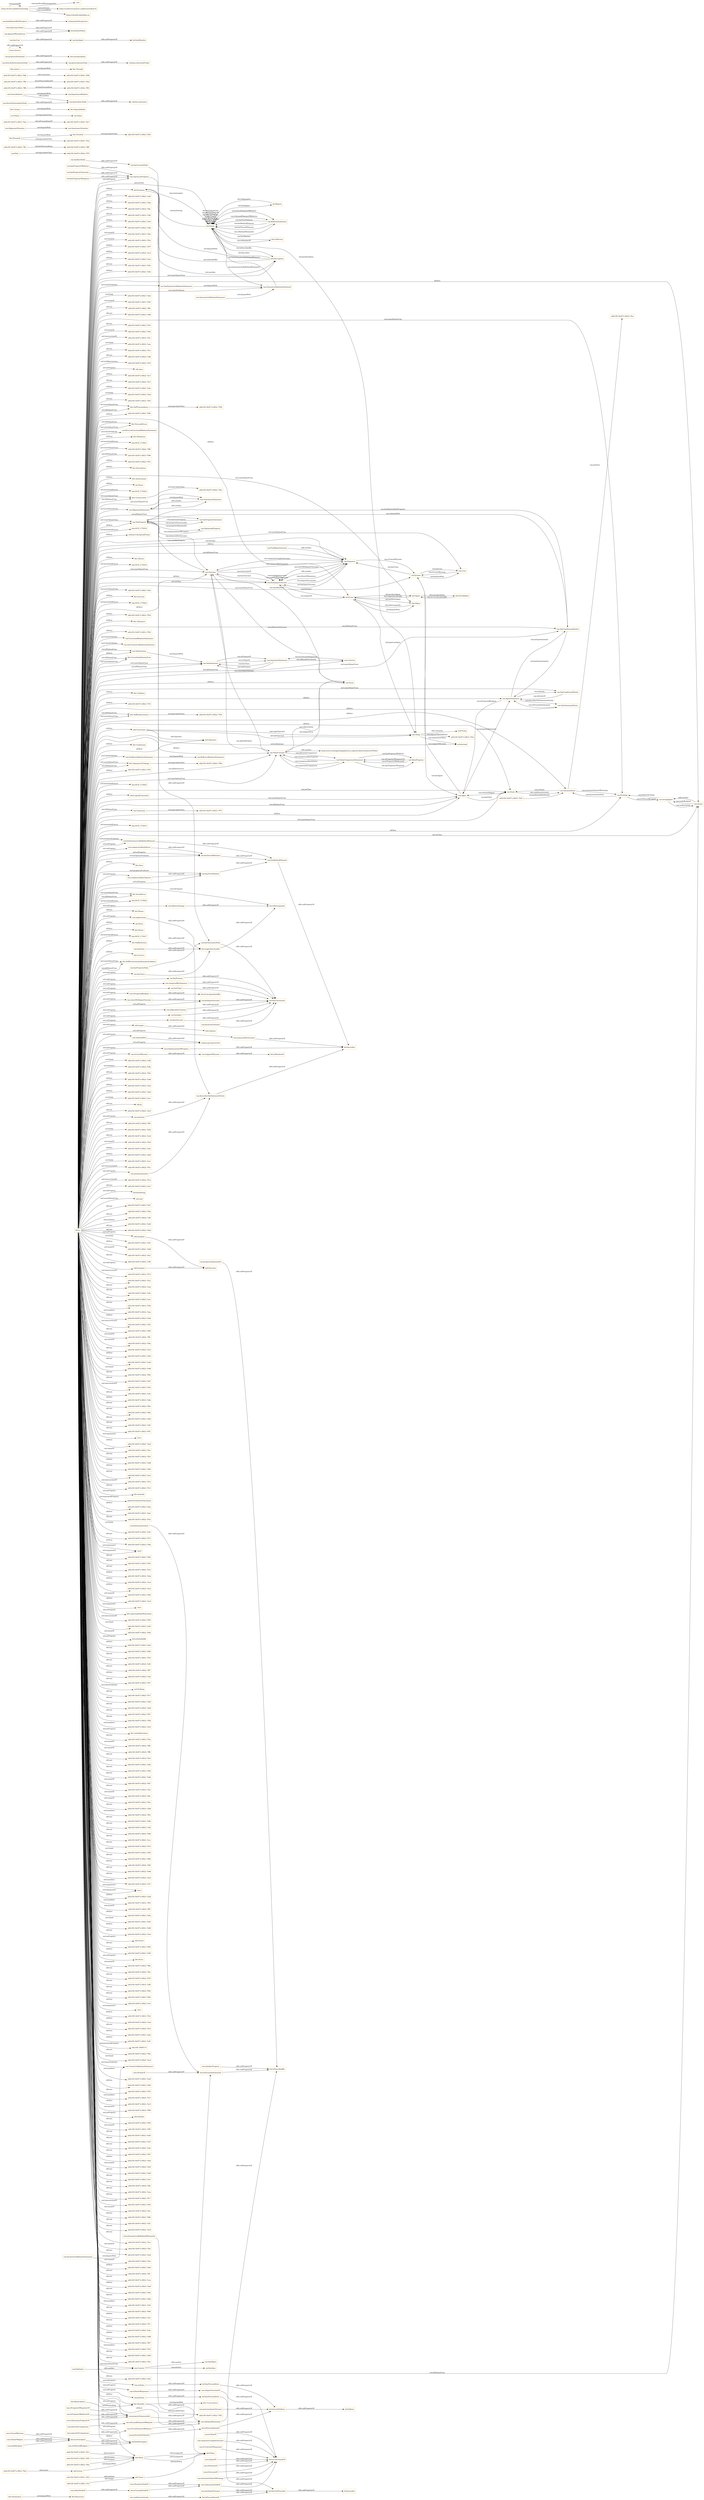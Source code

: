 digraph ar2dtool_diagram { 
rankdir=LR;
size="1501"
node [shape = rectangle, color="orange"]; "bhv:Dominance" "dul:Situation" "-a62c59:18c871c3822:-7fde" "-a62c59:18c871c3822:-7f4b" "odrl:Action" "vae:Path" "-a62c59:18c871c3822:-7fd2" "vae:AntiSymmetricRelationStatement" "bhv:PersonalFocus" "vae:ReverseFunctionalRelationStatement" "-a62c59:18c871c3822:-7ff9" "bhv:Hedonism" "obo:NCIT_C75921" "-a62c59:18c871c3822:-7f8f" "bhv:Societal" "-a62c59:18c871c3822:-7f46" "bhv:Universalism" "-a62c59:18c871c3822:-7f99" "vae:AwarenessSituation" "-a62c59:18c871c3822:-7fe7" "vae:Value" "-a62c59:18c871c3822:-7f51" "bhv:Stimulation" "odrl:Policy" "bhv:Achievement" "dul:Norm" "-a62c59:18c871c3822:-7f75" "obo:NCIT_C75922" "vae:AlignmentSituation" "odrl:Operator" "vae:VaeProperty" "bhv:SelfTrascendence" "vae:Outcome" "vae:AsymmetricRelationStatement" "obo:NCIT_C75918" "schema:ConceptualFrame" "vae:VaeEntity" "vae:MultiInputOutcome" "-a62c59:18c871c3822:-7f28" "bhv:Conservation" "vae:AlignmentStatement" "bhv:Dependability" "dul:SocialObject" "bhv:Caring" "odrl:Asset" "bhv:Nature" "vae:Generalization" "obo:NCIT_C75919" "vae:Context" "vae:SymmetricRelationStatement" "vae:ActionOnState" "vae:VaeStatement" "-a62c59:18c871c3822:-7fa0" "bhv:Security" "obo:NCIT_C75924" "dul:Object" "-a62c59:18c871c3822:-7f3d" "bhv:Tolerance" "-a62c59:18c871c3822:-7fc9" "vae:System" "-a62c59:18c871c3822:-7f5d" "bhv:Humility" "-a62c59:18c871c3822:-7ff6" "vae:FunctionalRelationStatement" "-a62c59:18c871c3822:-7fe4" "odrl:Party" "vae:AntiTransitiveRelationStatement" "-a62c59:18c871c3822:-7fed" "vae:Norm" "-a62c59:18c871c3822:-7fea" "-a62c59:18c871c3822:-7f3e" "bhv:GrowthAndAnxietyFree" "vae:User" "vae:Sequence" "vae:AgentStatement" "vae:VaeConditionedEntity" "bhv:Tradition" "dul:Event" "-a62c59:18c871c3822:-7fdb" "dul:Agent" "-a62c59:18c871c3822:-7f1f" "-a62c59:18c871c3822:-7fd8" "-a62c59:18c871c3822:-7ff0" "bhv:SelfEnhancement" "vae:Strategy" "vae:Agent" "bhv:Benevolence" "vae:FinalInputOutcome" "-a62c59:18c871c3822:-7fcf" "vae:VaeSituation" "bhv:Conformity" "-a62c59:18c871c3822:-7fcc" "vae:Action" "-a62c59:18c871c3822:-7f33" "vae:TransitiveRelationStatement" "bhv:Resources" "dul:Collection" "vae:AwarenessStatement" "vae:IrreflexiveRelationStatement" "obo:NCIT_C75925" "bhv:OpennessToChange" "vae:ActingAgent" "odrl:LogicalConstraint" "-a62c59:18c871c3822:-7ff3" "vae:ValueConcept" "vae:ValueProperty" "vae:ValueComparisonStatement" "-a62c59:18c871c3822:-7f5e" "vae:VaeStatementEntity" "vae:Criterion" "obo:NCIT_C75915" "bhv:Thought" "vae:Transition" "vae:State" "dul:Entity" "-a62c59:18c871c3822:-7fe1" "bhv:Face" "vae:VaeConditioningEntity" "vae:VaePropertyStatement" "-a62c59:18c871c3822:-7f20" "bhv:SocialFocus" "obo:NCIT_C75920" "odrl:Constraint" "vae:IntransitiveRelationStatement" "vae:OptimizedProperty" "dul:Theory" "dul:Region" "dul:Description" "-a62c59:18c871c3822:-7f7f" "-a62c59:18c871c3822:-7ffc" "bhv:Action" "vcvf:Value" "odrl:Rule" "bhv:Power" "vae:ImportanceRelation" "bhv:Personal" "vae:ReflexiveRelationStatement" "-a62c59:18c871c3822:-7f34" "obo:NCIT_C75917" "vae:ArgumentStatement" "-a62c59:18c871c3822:-7fd5" "bhv:SelfDirection" "bhv:Concern" "-a62c59:18c871c3822:-7f52" "vae:RelationStatement" "bhv:SelfProtectionAndAnxietyAvoidance" ; /*classes style*/
	"bhv:Action" -> "bhv:Thought" [ label = "owl:disjointWith" ];
	"vae:particularizesNode" -> "schema:subsumedUnder" [ label = "rdfs:subPropertyOf" ];
	"vae:hasConceptNode" -> "vae:hasTaxonomyNode" [ label = "rdfs:subPropertyOf" ];
	"vae:AsymmetricRelationStatement" -> "vae:SymmetricRelationStatement" [ label = "owl:disjointWith" ];
	"vae:isTaxonomyNodeOf" -> "dul:isConstituentOf" [ label = "rdfs:subPropertyOf" ];
	"vae:proposesStatement" -> "dul:conceptualizes" [ label = "rdfs:subPropertyOf" ];
	"vae:previousInputOutcome" -> "dul:directlyFollows" [ label = "rdfs:subPropertyOf" ];
	"vae:hasTaxonomyNode" -> "dul:hasConstituent" [ label = "rdfs:subPropertyOf" ];
	"vae:nextInputOutcome" -> "dul:directlyPrecedes" [ label = "rdfs:subPropertyOf" ];
	"vae:VaeSituation" -> "vae:VaeStatement" [ label = "owl:disjointWith" ];
	"vae:comparisonHasInferior" -> "vae:hasSecondElement" [ label = "rdfs:subPropertyOf" ];
	"vae:hasTrace" -> "dul:isAgentInvolvedIn" [ label = "rdfs:subPropertyOf" ];
	"vae:Path" -> "-a62c59:18c871c3822:-7f7f" [ label = "owl:equivalentClass" ];
	"vae:isInputOf" -> "dul:isConstituentOf" [ label = "rdfs:subPropertyOf" ];
	"vae:isSymmetricallyRelatedElementIn" -> "vae:isRelatedElementIn" [ label = "rdfs:subPropertyOf" ];
	"dul:involvesAgent" -> "dul:hasParticipant" [ label = "rdfs:subPropertyOf" ];
	"terms:license" -> "terms:license" [ label = "rdfs:subPropertyOf" ];
	"dul:isAgentInvolvedIn" -> "dul:isParticipantIn" [ label = "rdfs:subPropertyOf" ];
	"bhv:SelfTrascendence" -> "-a62c59:18c871c3822:-7f28" [ label = "owl:equivalentClass" ];
	"vae:describesVaeStatementEntity" -> "dul:describes" [ label = "rdfs:subPropertyOf" ];
	"vae:hasPropertyTaxonomy" -> "vae:expressesProperty" [ label = "rdfs:subPropertyOf" ];
	"dul:Event" -> "dul:Object" [ label = "owl:disjointWith" ];
	"vae:isPremiseOf" -> "dul:isConstituentOf" [ label = "rdfs:subPropertyOf" ];
	"vae:interpretationOn" -> "vae:describesVaeStatementEntity" [ label = "rdfs:subPropertyOf" ];
	"dul:Description" -> "dul:Situation" [ label = "owl:disjointWith" ];
	"odrl:Action" -> "odrl:Party" [ label = "owl:disjointWith" ];
	"vae:madeByAgent" -> "dul:involvesAgent" [ label = "rdfs:subPropertyOf" ];
	"dul:isPreconditionOf" -> "dul:directlyPrecedes" [ label = "rdfs:subPropertyOf" ];
	"vae:isOutcomeOf" -> "dul:isConstituentOf" [ label = "rdfs:subPropertyOf" ];
	"vae:isPresentInStatement" -> "dul:isDescribedBy" [ label = "rdfs:subPropertyOf" ];
	"vae:hasInput" -> "dul:hasConstituent" [ label = "rdfs:subPropertyOf" ];
	"bhv:Personal" -> "bhv:Societal" [ label = "owl:disjointWith" ];
	"bhv:Personal" -> "-a62c59:18c871c3822:-7f3e" [ label = "owl:equivalentClass" ];
	"vae:hasUser" -> "vae:hasAgent" [ label = "rdfs:subPropertyOf" ];
	"vae:hasRelatedElement" -> "dul:describes" [ label = "rdfs:subPropertyOf" ];
	"vae:onState" -> "dul:hasPrecondition" [ label = "rdfs:subPropertyOf" ];
	"vae:hasActionOnState" -> "dul:hasConstituent" [ label = "rdfs:subPropertyOf" ];
	"vae:hasPropertyNode" -> "vae:hasTaxonomyNode" [ label = "rdfs:subPropertyOf" ];
	"dul:hasPrecondition" -> "dul:directlyFollows" [ label = "rdfs:subPropertyOf" ];
	"vae:hasPropertyOfSuperior" -> "vae:expressesProperty" [ label = "rdfs:subPropertyOf" ];
	"bhv:Conservation" -> "-a62c59:18c871c3822:-7f5e" [ label = "owl:equivalentClass" ];
	"vae:isPropertyNodeOf" -> "vae:isTaxonomyNodeOf" [ label = "rdfs:subPropertyOf" ];
	"bhv:Societal" -> "-a62c59:18c871c3822:-7f20" [ label = "owl:equivalentClass" ];
	"vae:Transition" -> "-a62c59:18c871c3822:-7f75" [ label = "owl:equivalentClass" ];
	"vae:comparisonHasSuperior" -> "vae:hasFirstElement" [ label = "rdfs:subPropertyOf" ];
	"vae:hasOutcome" -> "dul:hasConstituent" [ label = "rdfs:subPropertyOf" ];
	"vae:importanceValue" -> "dul:hasDataValue" [ label = "rdfs:subPropertyOf" ];
	"vae:isProposedByAgent" -> "dul:isConceptualizedBy" [ label = "rdfs:subPropertyOf" ];
	"bhv:Dominance" -> "bhv:Resources" [ label = "owl:disjointWith" ];
	"vae:isEntityOf" -> "vae:isPresentInStatement" [ label = "rdfs:subPropertyOf" ];
	"vae:MultiInputOutcome" -> "vae:Sequence" [ label = "rdfs:seeAlso" ];
	"vae:propertyExpressedAt" -> "vae:isPresentInStatement" [ label = "rdfs:subPropertyOf" ];
	"vae:hasState" -> "dul:isAgentInvolvedIn" [ label = "rdfs:subPropertyOf" ];
	"vae:AwarenessStatement" -> "vae:AlignmentStatement" [ label = "rdfs:seeAlso" ];
	"vae:isConceptNodeOf" -> "vae:isTaxonomyNodeOf" [ label = "rdfs:subPropertyOf" ];
	"bhv:Caring" -> "bhv:Dependability" [ label = "owl:disjointWith" ];
	"vae:hasRootNode" -> "vae:hasConceptNode" [ label = "rdfs:subPropertyOf" ];
	"vae:isAgentOfSystem" -> "dul:isMemberOf" [ label = "rdfs:subPropertyOf" ];
	"vae:ValueConcept" -> "http://www.ontologydesignpatterns.org/ont/values/valuecore#Value" [ label = "rdfs:seeAlso" ];
	"vae:isInputOutcomeOf" -> "dul:isConstituentOf" [ label = "rdfs:subPropertyOf" ];
	"vae:isTaxonomyPropertyOf" -> "vae:propertyExpressedAt" [ label = "rdfs:subPropertyOf" ];
	"vae:directlyParticularizesNode" -> "vae:particularizesNode" [ label = "rdfs:subPropertyOf" ];
	"vae:isRootNodeOf" -> "vae:isConceptNodeOf" [ label = "rdfs:subPropertyOf" ];
	"vae:expressesProperty" -> "vae:describesVaeStatementEntity" [ label = "rdfs:subPropertyOf" ];
	"vae:hasAgent" -> "dul:hasMember" [ label = "rdfs:subPropertyOf" ];
	"vae:isFollowedByAgent" -> "dul:hasParticipant" [ label = "rdfs:subPropertyOf" ];
	"vae:hasRelationWithProperty" -> "schema:hasPerspective" [ label = "rdfs:subPropertyOf" ];
	"vae:measuredOnOutcome" -> "dul:describes" [ label = "rdfs:subPropertyOf" ];
	"vae:perform" -> "dul:hasPostcondition" [ label = "rdfs:subPropertyOf" ];
	"vcvf:Value" -> "vae:Value" [ label = "owl:equivalentClass" ];
	"vae:isTraceOfSystem" -> "dul:involvesAgent" [ label = "rdfs:subPropertyOf" ];
	"vae:degreeOfSatisfaction" -> "dul:hasDataValue" [ label = "rdfs:subPropertyOf" ];
	"vae:directlyGeneralizesNode" -> "vae:generalizesNode" [ label = "rdfs:subPropertyOf" ];
	"vae:conditionsActionIn" -> "dul:isPreconditionOf" [ label = "rdfs:subPropertyOf" ];
	"vae:superiorInComparison" -> "vae:isFirstElementOfRelation" [ label = "rdfs:subPropertyOf" ];
	"vae:System" -> "vae:User" [ label = "owl:disjointWith" ];
	"vae:followsStrategy" -> "dul:isParticipantIn" [ label = "rdfs:subPropertyOf" ];
	"vae:hasPropertyOfInferior" -> "vae:expressesProperty" [ label = "rdfs:subPropertyOf" ];
	"vae:composedBySequence" -> "dul:hasConstituent" [ label = "rdfs:subPropertyOf" ];
	"vae:AlignmentSituation" -> "vae:AwarenessSituation" [ label = "owl:disjointWith" ];
	"https://w3id.org/def/vaeontology" -> "vae:" [ label = "vann:preferredNamespaceUri" ];
	"https://w3id.org/def/vaeontology" -> "https://creativecommons.org/licenses/by/4.0/" [ label = "terms:license" ];
	"https://w3id.org/def/vaeontology" -> "https://w3id.org/def/vaeontology" [ label = "owl:versionIRI" ];
	"https://w3id.org/def/vaeontology" -> "https://chowlk.linkeddata.es" [ label = "mod:createdWith" ];
	"vae:isActionOnStateOfStrategy" -> "dul:isConstituentOf" [ label = "rdfs:subPropertyOf" ];
	"vae:startsWithInputOutcome" -> "vae:hasInputOutcome" [ label = "rdfs:subPropertyOf" ];
	"vae:isOptimizationOfProperty" -> "dul:describes" [ label = "rdfs:subPropertyOf" ];
	"vae:propertyOptimizedAt" -> "dul:isDescribedBy" [ label = "rdfs:subPropertyOf" ];
	"bhv:Humility" -> "bhv:Universalism" [ label = "owl:disjointWith" ];
	"bhv:Humility" -> "-a62c59:18c871c3822:-7f52" [ label = "owl:equivalentClass" ];
	"vae:FinalInputOutcome" -> "vae:Sequence" [ label = "rdfs:seeAlso" ];
	"odrl:target" -> "odrl:relation" [ label = "rdfs:subPropertyOf" ];
	"bhv:SelfEnhancement" -> "-a62c59:18c871c3822:-7f34" [ label = "owl:equivalentClass" ];
	"dul:directlyPrecedes" -> "dul:precedes" [ label = "rdfs:subPropertyOf" ];
	"vae:makesAction" -> "dul:isAgentInvolvedIn" [ label = "rdfs:subPropertyOf" ];
	"vae:satisfiesProperty" -> "dul:isDescribedBy" [ label = "rdfs:subPropertyOf" ];
	"vae:hasSecondElement" -> "vae:hasRelatedElement" [ label = "rdfs:subPropertyOf" ];
	"vae:relationWith" -> "schema:perspectiveOn" [ label = "rdfs:subPropertyOf" ];
	"vae:isFirstElementOfRelation" -> "vae:isRelatedElementIn" [ label = "rdfs:subPropertyOf" ];
	"vae:Action" -> "vae:ActingAgent" [ label = "rdfs:seeAlso" ];
	"vae:hasFirstElement" -> "vae:hasRelatedElement" [ label = "rdfs:subPropertyOf" ];
	"vae:inferiorInComparison" -> "vae:isSecondElementOfRelation" [ label = "rdfs:subPropertyOf" ];
	"vae:VaeEntity" -> "vae:Context" [ label = "rdfs:seeAlso" ];
	"vae:isRelatedElementIn" -> "dul:isDescribedBy" [ label = "rdfs:subPropertyOf" ];
	"vae:isClaimOf" -> "dul:isConstituentOf" [ label = "rdfs:subPropertyOf" ];
	"vae:hasInputOutcome" -> "dul:hasConstituent" [ label = "rdfs:subPropertyOf" ];
	"vae:isPropertyOfSuperiorOf" -> "vae:propertyExpressedAt" [ label = "rdfs:subPropertyOf" ];
	"vae:isStateOfAgent" -> "dul:involvesAgent" [ label = "rdfs:subPropertyOf" ];
	"vae:Generalization" -> "vae:generalizesNode" [ label = "rdfs:seeAlso" ];
	"vae:Generalization" -> "vae:ImportanceRelation" [ label = "owl:disjointWith" ];
	"vae:IntransitiveRelationStatement" -> "vae:TransitiveRelationStatement" [ label = "owl:disjointWith" ];
	"vae:Context" -> "vae:VaeObject" [ label = "rdfs:seeAlso" ];
	"NULL" -> "-a62c59:18c871c3822:-7e9f" [ label = "swrl:head" ];
	"NULL" -> "-a62c59:18c871c3822:-7efb" [ label = "owl:members" ];
	"NULL" -> "-a62c59:18c871c3822:-7f24" [ label = "rdf:rest" ];
	"NULL" -> "-a62c59:18c871c3822:-7ed6" [ label = "rdf:first" ];
	"NULL" -> "bhv:PersonalFocus" [ label = "owl:someValuesFrom" ];
	"NULL" -> "bhv:Hedonism" [ label = "rdf:first" ];
	"NULL" -> "-a62c59:18c871c3822:-7ead" [ label = "rdf:first" ];
	"NULL" -> "-a62c59:18c871c3822:-7ea0" [ label = "rdf:first" ];
	"NULL" -> "bhv:Conservation" [ label = "owl:allValuesFrom" ];
	"NULL" -> "-a62c59:18c871c3822:-7ee1" [ label = "swrl:body" ];
	"NULL" -> "rdf:nil" [ label = "rdf:rest" ];
	"NULL" -> "-a62c59:18c871c3822:-7ea5" [ label = "rdf:rest" ];
	"NULL" -> "vae:VaeConditioningEntity" [ label = "owl:someValuesFrom" ];
	"NULL" -> "vae:isBasedOnCriterion" [ label = "owl:onProperty" ];
	"NULL" -> "-a62c59:18c871c3822:-7f0f" [ label = "rdf:rest" ];
	"NULL" -> "-a62c59:18c871c3822:-7ed2" [ label = "swrl:body" ];
	"NULL" -> "-a62c59:18c871c3822:-7ec6" [ label = "rdf:rest" ];
	"NULL" -> "vae:interpretationOn" [ label = "owl:onProperty" ];
	"NULL" -> "-a62c59:18c871c3822:-7fc8" [ label = "owl:unionOf" ];
	"NULL" -> "-a62c59:18c871c3822:-7ebc" [ label = "rdf:first" ];
	"NULL" -> "-a62c59:18c871c3822:-7eb8" [ label = "rdf:first" ];
	"NULL" -> "-a62c59:18c871c3822:-7ec1" [ label = "swrl:body" ];
	"NULL" -> "-a62c59:18c871c3822:-7f3c" [ label = "owl:intersectionOf" ];
	"NULL" -> "odrl:assignee" [ label = "owl:onProperty" ];
	"NULL" -> "-a62c59:18c871c3822:-7f1e" [ label = "owl:intersectionOf" ];
	"NULL" -> "-a62c59:18c871c3822:-7ee7" [ label = "rdf:rest" ];
	"NULL" -> "vae:expressesProperty" [ label = "owl:onProperty" ];
	"NULL" -> "vae:VaeSituation" [ label = "owl:allValuesFrom" ];
	"NULL" -> "dul:hasSetting" [ label = "owl:onProperty" ];
	"NULL" -> "bhv:SelfTrascendence" [ label = "owl:someValuesFrom" ];
	"NULL" -> "-a62c59:18c871c3822:-7f8f" [ label = "owl:someValuesFrom" ];
	"NULL" -> "owl:real" [ label = "owl:someValuesFrom" ];
	"NULL" -> "-a62c59:18c871c3822:-7eb7" [ label = "rdf:rest" ];
	"NULL" -> "-a62c59:18c871c3822:-7f3d" [ label = "rdf:first" ];
	"NULL" -> "odrl:LogicalConstraint" [ label = "rdf:first" ];
	"NULL" -> "-a62c59:18c871c3822:-7f4a" [ label = "rdf:rest" ];
	"NULL" -> "-a62c59:18c871c3822:-7eff" [ label = "owl:members" ];
	"NULL" -> "-a62c59:18c871c3822:-7eb0" [ label = "rdf:rest" ];
	"NULL" -> "-a62c59:18c871c3822:-7ebd" [ label = "rdf:rest" ];
	"NULL" -> "vae:onEntity" [ label = "owl:onProperty" ];
	"NULL" -> "vae:VaeConditioningEntity" [ label = "owl:allValuesFrom" ];
	"NULL" -> "-a62c59:18c871c3822:-7e91" [ label = "swrl:body" ];
	"NULL" -> "-a62c59:18c871c3822:-7e99" [ label = "rdf:first" ];
	"NULL" -> "vae:comparisonHasInferior" [ label = "owl:onProperty" ];
	"NULL" -> "-a62c59:18c871c3822:-7fe3" [ label = "owl:unionOf" ];
	"NULL" -> "-a62c59:18c871c3822:-7ef9" [ label = "rdf:rest" ];
	"NULL" -> "vae:isUserOfSystem" [ label = "owl:onProperty" ];
	"NULL" -> "vae:FunctionalRelationStatement" [ label = "swrl:classPredicate" ];
	"NULL" -> "-a62c59:18c871c3822:-7f74" [ label = "owl:intersectionOf" ];
	"NULL" -> "vae:ActionOnState" [ label = "rdf:first" ];
	"NULL" -> "vae:VaeStatement" [ label = "owl:someValuesFrom" ];
	"NULL" -> "vae:Criterion" [ label = "owl:allValuesFrom" ];
	"NULL" -> "-a62c59:18c871c3822:-7ea1" [ label = "rdf:rest" ];
	"NULL" -> "-a62c59:18c871c3822:-7eae" [ label = "rdf:rest" ];
	"NULL" -> "-a62c59:18c871c3822:-7ef2" [ label = "rdf:rest" ];
	"NULL" -> "vae:SymmetricRelationStatement" [ label = "swrl:classPredicate" ];
	"NULL" -> "vae:hasFirstElement" [ label = "owl:onProperty" ];
	"NULL" -> "-a62c59:18c871c3822:-7f1f" [ label = "rdf:first" ];
	"NULL" -> "-a62c59:18c871c3822:-7eec" [ label = "rdf:rest" ];
	"NULL" -> "bhv:GrowthAndAnxietyFree" [ label = "owl:someValuesFrom" ];
	"NULL" -> "-a62c59:18c871c3822:-7f39" [ label = "rdf:rest" ];
	"NULL" -> "vae:Strategy" [ label = "owl:someValuesFrom" ];
	"NULL" -> "obo:NCIT_C75922" [ label = "owl:annotatedSource" ];
	"NULL" -> "vae:Action" [ label = "rdf:first" ];
	"NULL" -> "vae:hasOutcome" [ label = "owl:onProperty" ];
	"NULL" -> "-a62c59:18c871c3822:-7eee" [ label = "owl:members" ];
	"NULL" -> "-a62c59:18c871c3822:-7ed4" [ label = "rdf:first" ];
	"NULL" -> "-a62c59:18c871c3822:-7f32" [ label = "owl:intersectionOf" ];
	"NULL" -> "obo:NCIT_C75920" [ label = "owl:annotatedSource" ];
	"NULL" -> "-a62c59:18c871c3822:-7f09" [ label = "rdf:rest" ];
	"NULL" -> "-a62c59:18c871c3822:-7ff2" [ label = "owl:unionOf" ];
	"NULL" -> "-a62c59:18c871c3822:-7fda" [ label = "owl:unionOf" ];
	"NULL" -> "-a62c59:18c871c3822:-7ee3" [ label = "rdf:rest" ];
	"NULL" -> "-a62c59:18c871c3822:-7e93" [ label = "rdf:first" ];
	"NULL" -> "-a62c59:18c871c3822:-7edd" [ label = "rdf:rest" ];
	"NULL" -> "-a62c59:18c871c3822:-7e96" [ label = "swrl:head" ];
	"NULL" -> "vae:AwarenessStatement" [ label = "owl:someValuesFrom" ];
	"NULL" -> "-a62c59:18c871c3822:-7f9e" [ label = "rdf:rest" ];
	"NULL" -> "-a62c59:18c871c3822:-7e87" [ label = "rdf:rest" ];
	"NULL" -> "-a62c59:18c871c3822:-7f26" [ label = "owl:intersectionOf" ];
	"NULL" -> "-a62c59:18c871c3822:-7efe" [ label = "rdf:rest" ];
	"NULL" -> "-a62c59:18c871c3822:-7e8e" [ label = "rdf:first" ];
	"NULL" -> "vae:hasSecondElement" [ label = "owl:onProperty" ];
	"NULL" -> "vae:startsWithInputOutcome" [ label = "owl:onProperty" ];
	"NULL" -> "-a62c59:18c871c3822:-7f6e" [ label = "rdf:rest" ];
	"NULL" -> "-a62c59:18c871c3822:-7f0a" [ label = "rdf:rest" ];
	"NULL" -> "-a62c59:18c871c3822:-7e8d" [ label = "rdf:rest" ];
	"NULL" -> "odrl:Operator" [ label = "rdf:first" ];
	"NULL" -> "-a62c59:18c871c3822:-7ef5" [ label = "rdf:rest" ];
	"NULL" -> "vae:Agent" [ label = "owl:someValuesFrom" ];
	"NULL" -> "vae:isStartOfSequence" [ label = "owl:onProperty" ];
	"NULL" -> "bhv:Tradition" [ label = "rdf:first" ];
	"NULL" -> "-a62c59:18c871c3822:-7f01" [ label = "rdf:rest" ];
	"NULL" -> "vae:hasInput" [ label = "owl:onProperty" ];
	"NULL" -> "vae:Sequence" [ label = "owl:onClass" ];
	"NULL" -> "vae:c" [ label = "swrl:argument2" ];
	"NULL" -> "-a62c59:18c871c3822:-7ea4" [ label = "rdf:first" ];
	"NULL" -> "-a62c59:18c871c3822:-7fce" [ label = "owl:unionOf" ];
	"NULL" -> "-a62c59:18c871c3822:-7f22" [ label = "rdf:rest" ];
	"NULL" -> "vae:VaeConditionedEntity" [ label = "owl:someValuesFrom" ];
	"NULL" -> "-a62c59:18c871c3822:-7ed8" [ label = "rdf:first" ];
	"NULL" -> "-a62c59:18c871c3822:-7e84" [ label = "rdf:first" ];
	"NULL" -> "bhv:SelfEnhancement" [ label = "owl:someValuesFrom" ];
	"NULL" -> "bhv:GrowthAndAnxietyFree" [ label = "owl:allValuesFrom" ];
	"NULL" -> "vae:Outcome" [ label = "owl:someValuesFrom" ];
	"NULL" -> "bhv:SelfDirection" [ label = "rdf:first" ];
	"NULL" -> "vae:hasInputOutcome" [ label = "owl:onProperty" ];
	"NULL" -> "dul:Theory" [ label = "rdf:first" ];
	"NULL" -> "dul:Event" [ label = "rdf:first" ];
	"NULL" -> "-a62c59:18c871c3822:-7ea3" [ label = "rdf:rest" ];
	"NULL" -> "-a62c59:18c871c3822:-7f7e" [ label = "owl:intersectionOf" ];
	"NULL" -> "-a62c59:18c871c3822:-7f13" [ label = "rdf:rest" ];
	"NULL" -> "bhv:attitude" [ label = "owl:onProperty" ];
	"NULL" -> "vae:Norm" [ label = "rdf:first" ];
	"NULL" -> "schema:perspectiveOn" [ label = "owl:onProperty" ];
	"NULL" -> "oboInOwl:hasExactSynonym" [ label = "owl:annotatedProperty" ];
	"NULL" -> "-a62c59:18c871c3822:-7ebe" [ label = "rdf:first" ];
	"NULL" -> "-a62c59:18c871c3822:-7eb1" [ label = "rdf:first" ];
	"NULL" -> "-a62c59:18c871c3822:-7f2e" [ label = "rdf:rest" ];
	"NULL" -> "-a62c59:18c871c3822:-7e9c" [ label = "swrl:body" ];
	"NULL" -> "-a62c59:18c871c3822:-7f72" [ label = "rdf:rest" ];
	"NULL" -> "-a62c59:18c871c3822:-7f4b" [ label = "rdf:first" ];
	"NULL" -> "vae:VaeProperty" [ label = "rdf:first" ];
	"NULL" -> "-a62c59:18c871c3822:-7e9e" [ label = "rdf:first" ];
	"NULL" -> "vae:hasSymmetricallyRelatedElement" [ label = "owl:onProperty" ];
	"NULL" -> "vae:AntiTransitiveRelationStatement" [ label = "swrl:classPredicate" ];
	"NULL" -> "vae:b" [ label = "swrl:argument2" ];
	"NULL" -> "-a62c59:18c871c3822:-7f04" [ label = "rdf:rest" ];
	"NULL" -> "-a62c59:18c871c3822:-7fa0" [ label = "owl:someValuesFrom" ];
	"NULL" -> "obo:NCIT_C75924" [ label = "owl:annotatedSource" ];
	"NULL" -> "-a62c59:18c871c3822:-7f42" [ label = "rdf:rest" ];
	"NULL" -> "-a62c59:18c871c3822:-7fe5" [ label = "rdf:rest" ];
	"NULL" -> "-a62c59:18c871c3822:-7eba" [ label = "rdf:first" ];
	"NULL" -> "-a62c59:18c871c3822:-7ecd" [ label = "rdf:first" ];
	"NULL" -> "-a62c59:18c871c3822:-7ec0" [ label = "rdf:first" ];
	"NULL" -> "-a62c59:18c871c3822:-7fdd" [ label = "owl:unionOf" ];
	"NULL" -> "-a62c59:18c871c3822:-7ec9" [ label = "rdf:first" ];
	"NULL" -> "vae:t" [ label = "swrl:argument1" ];
	"NULL" -> "bhv:opposingValueMotivation" [ label = "owl:onProperty" ];
	"NULL" -> "bhv:Humility" [ label = "rdf:first" ];
	"NULL" -> "-a62c59:18c871c3822:-7f50" [ label = "owl:intersectionOf" ];
	"NULL" -> "-a62c59:18c871c3822:-7ed5" [ label = "swrl:head" ];
	"NULL" -> "-a62c59:18c871c3822:-7fd4" [ label = "owl:unionOf" ];
	"NULL" -> "dul:isSatisfiedBy" [ label = "owl:onProperty" ];
	"NULL" -> "-a62c59:18c871c3822:-7eb4" [ label = "rdf:first" ];
	"NULL" -> "vae:hasFirstElement" [ label = "swrl:propertyPredicate" ];
	"NULL" -> "-a62c59:18c871c3822:-7fd6" [ label = "rdf:rest" ];
	"NULL" -> "vae:State" [ label = "owl:onClass" ];
	"NULL" -> "-a62c59:18c871c3822:-7f54" [ label = "rdf:rest" ];
	"NULL" -> "-a62c59:18c871c3822:-7ef0" [ label = "rdf:rest" ];
	"NULL" -> "-a62c59:18c871c3822:-7ff7" [ label = "rdf:rest" ];
	"NULL" -> "-a62c59:18c871c3822:-7eaf" [ label = "rdf:first" ];
	"NULL" -> "-a62c59:18c871c3822:-7f37" [ label = "rdf:rest" ];
	"NULL" -> "bhv:OpennessToChange" [ label = "owl:allValuesFrom" ];
	"NULL" -> "owl:Nothing" [ label = "swrl:classPredicate" ];
	"NULL" -> "-a62c59:18c871c3822:-7fc7" [ label = "rdf:rest" ];
	"NULL" -> "vae:VaeSituation" [ label = "rdf:first" ];
	"NULL" -> "-a62c59:18c871c3822:-7e94" [ label = "rdf:rest" ];
	"NULL" -> "-a62c59:18c871c3822:-7ee8" [ label = "rdf:rest" ];
	"NULL" -> "-a62c59:18c871c3822:-7f07" [ label = "rdf:rest" ];
	"NULL" -> "-a62c59:18c871c3822:-7f58" [ label = "rdf:rest" ];
	"NULL" -> "-a62c59:18c871c3822:-7ee5" [ label = "owl:members" ];
	"NULL" -> "bhv:valueMotivation" [ label = "owl:onProperty" ];
	"NULL" -> "-a62c59:18c871c3822:-7f2a" [ label = "rdf:rest" ];
	"NULL" -> "-a62c59:18c871c3822:-7ffb" [ label = "owl:unionOf" ];
	"NULL" -> "-a62c59:18c871c3822:-7ff8" [ label = "owl:unionOf" ];
	"NULL" -> "vae:relationWith" [ label = "owl:onProperty" ];
	"NULL" -> "-a62c59:18c871c3822:-7fcd" [ label = "rdf:rest" ];
	"NULL" -> "-a62c59:18c871c3822:-7e9a" [ label = "rdf:rest" ];
	"NULL" -> "-a62c59:18c871c3822:-7fe8" [ label = "rdf:rest" ];
	"NULL" -> "bhv:Stimulation" [ label = "rdf:first" ];
	"NULL" -> "-a62c59:18c871c3822:-7edb" [ label = "rdf:rest" ];
	"NULL" -> "vae:hasSecondElement" [ label = "swrl:propertyPredicate" ];
	"NULL" -> "vae:ReverseFunctionalRelationStatement" [ label = "swrl:classPredicate" ];
	"NULL" -> "-a62c59:18c871c3822:-7fd7" [ label = "owl:unionOf" ];
	"NULL" -> "-a62c59:18c871c3822:-7fee" [ label = "rdf:rest" ];
	"NULL" -> "odrl:Constraint" [ label = "rdf:first" ];
	"NULL" -> "vae:Action" [ label = "owl:onClass" ];
	"NULL" -> "-a62c59:18c871c3822:-7fd1" [ label = "owl:unionOf" ];
	"NULL" -> "-a62c59:18c871c3822:-7f4e" [ label = "owl:unionOf" ];
	"NULL" -> "-a62c59:18c871c3822:-7ed9" [ label = "rdf:rest" ];
	"NULL" -> "odrl:target" [ label = "owl:onProperty" ];
	"NULL" -> "-a62c59:18c871c3822:-7f0c" [ label = "owl:members" ];
	"NULL" -> "vae:AntiSymmetricRelationStatement" [ label = "swrl:classPredicate" ];
	"NULL" -> "-a62c59:18c871c3822:-7e8b" [ label = "rdf:rest" ];
	"NULL" -> "-a62c59:18c871c3822:-7edf" [ label = "rdf:rest" ];
	"NULL" -> "-a62c59:18c871c3822:-7fd9" [ label = "rdf:rest" ];
	"NULL" -> "vae:Transition" [ label = "owl:allValuesFrom" ];
	"NULL" -> "-a62c59:18c871c3822:-7ecc" [ label = "rdf:rest" ];
	"NULL" -> "-a62c59:18c871c3822:-7f19" [ label = "rdf:rest" ];
	"NULL" -> "-a62c59:18c871c3822:-7e85" [ label = "swrl:head" ];
	"NULL" -> "-a62c59:18c871c3822:-7f8d" [ label = "rdf:rest" ];
	"NULL" -> "vae:makesAction" [ label = "owl:onProperty" ];
	"NULL" -> "vae:TransitiveRelationStatement" [ label = "swrl:classPredicate" ];
	"NULL" -> "-a62c59:18c871c3822:-7fdf" [ label = "rdf:rest" ];
	"NULL" -> "dul:Object" [ label = "owl:someValuesFrom" ];
	"NULL" -> "-a62c59:18c871c3822:-7e89" [ label = "rdf:rest" ];
	"NULL" -> "dul:isParticipantIn" [ label = "owl:onProperty" ];
	"NULL" -> "vae:onState" [ label = "owl:onProperty" ];
	"NULL" -> "vae:VaeProperty" [ label = "owl:someValuesFrom" ];
	"NULL" -> "bhv:SelfProtectionAndAnxietyAvoidance" [ label = "owl:someValuesFrom" ];
	"NULL" -> "vae:Agent" [ label = "owl:allValuesFrom" ];
	"NULL" -> "-a62c59:18c871c3822:-7eed" [ label = "rdf:rest" ];
	"NULL" -> "-a62c59:18c871c3822:-7ef7" [ label = "owl:members" ];
	"NULL" -> "vae:a" [ label = "swrl:argument1" ];
	"NULL" -> "-a62c59:18c871c3822:-7ea6" [ label = "rdf:first" ];
	"NULL" -> "obo:NCIT_C75921" [ label = "owl:annotatedSource" ];
	"NULL" -> "-a62c59:18c871c3822:-7f05" [ label = "owl:members" ];
	"NULL" -> "-a62c59:18c871c3822:-7ff5" [ label = "owl:unionOf" ];
	"NULL" -> "-a62c59:18c871c3822:-7e8a" [ label = "rdf:first" ];
	"NULL" -> "-a62c59:18c871c3822:-7eb5" [ label = "swrl:head" ];
	"NULL" -> "-a62c59:18c871c3822:-7e86" [ label = "rdf:first" ];
	"NULL" -> "-a62c59:18c871c3822:-7ee4" [ label = "rdf:rest" ];
	"NULL" -> "dul:Situation" [ label = "rdf:first" ];
	"NULL" -> "bhv:SelfEnhancement" [ label = "owl:allValuesFrom" ];
	"NULL" -> "dul:Description" [ label = "owl:someValuesFrom" ];
	"NULL" -> "bhv:Conservation" [ label = "owl:someValuesFrom" ];
	"NULL" -> "bhv:PersonalFocus" [ label = "owl:allValuesFrom" ];
	"NULL" -> "schema:ConceptualFrame" [ label = "rdf:first" ];
	"NULL" -> "vae:Strategy" [ label = "rdf:first" ];
	"NULL" -> "vae:Outcome" [ label = "rdf:first" ];
	"NULL" -> "odrl:action" [ label = "owl:onProperty" ];
	"NULL" -> "-a62c59:18c871c3822:-7f0b" [ label = "rdf:rest" ];
	"NULL" -> "-a62c59:18c871c3822:-7e95" [ label = "rdf:first" ];
	"NULL" -> "vae:isProposedByAgent" [ label = "owl:onProperty" ];
	"NULL" -> "bhv:focus" [ label = "owl:onProperty" ];
	"NULL" -> "-a62c59:18c871c3822:-7f8e" [ label = "owl:unionOf" ];
	"NULL" -> "-a62c59:18c871c3822:-7f2c" [ label = "rdf:rest" ];
	"NULL" -> "-a62c59:18c871c3822:-7f70" [ label = "rdf:rest" ];
	"NULL" -> "-a62c59:18c871c3822:-7ef6" [ label = "rdf:rest" ];
	"NULL" -> "-a62c59:18c871c3822:-7f02" [ label = "rdf:rest" ];
	"NULL" -> "-a62c59:18c871c3822:-7f51" [ label = "rdf:first" ];
	"NULL" -> "obo:NCIT_C75918" [ label = "owl:annotatedSource" ];
	"NULL" -> "-a62c59:18c871c3822:-7f40" [ label = "rdf:rest" ];
	"NULL" -> "vae:MultiInputOutcome" [ label = "rdf:first" ];
	"NULL" -> "-a62c59:18c871c3822:-7ecf" [ label = "rdf:first" ];
	"NULL" -> "vae:r" [ label = "swrl:argument1" ];
	"NULL" -> "-a62c59:18c871c3822:-7fc4" [ label = "rdf:first" ];
	"NULL" -> "bhv:SelfProtectionAndAnxietyAvoidance" [ label = "owl:allValuesFrom" ];
	"NULL" -> "bhv:Security" [ label = "rdf:first" ];
	"NULL" -> "vae:AgentStatement" [ label = "rdf:first" ];
	"NULL" -> "vae:AlignmentStatement" [ label = "owl:someValuesFrom" ];
	"NULL" -> "-a62c59:18c871c3822:-7ecb" [ label = "rdf:first" ];
	"NULL" -> "vae:propertyExpressedAt" [ label = "owl:onProperty" ];
	"NULL" -> "-a62c59:18c871c3822:-7f14" [ label = "rdf:rest" ];
	"NULL" -> "-a62c59:18c871c3822:-7ede" [ label = "rdf:first" ];
	"NULL" -> "-a62c59:18c871c3822:-7ed1" [ label = "rdf:first" ];
	"NULL" -> "bhv:OpennessToChange" [ label = "owl:someValuesFrom" ];
	"NULL" -> "obo:IAO_0000115" [ label = "owl:annotatedProperty" ];
	"NULL" -> "-a62c59:18c871c3822:-7f0e" [ label = "rdf:rest" ];
	"NULL" -> "dul:hasParticipant" [ label = "owl:onProperty" ];
	"NULL" -> "odrl:assigner" [ label = "owl:onProperty" ];
	"NULL" -> "-a62c59:18c871c3822:-7ec4" [ label = "swrl:head" ];
	"NULL" -> "-a62c59:18c871c3822:-7ee9" [ label = "owl:members" ];
	"NULL" -> "bhv:SocialFocus" [ label = "owl:someValuesFrom" ];
	"NULL" -> "-a62c59:18c871c3822:-7e90" [ label = "rdf:first" ];
	"NULL" -> "-a62c59:18c871c3822:-7f35" [ label = "rdf:rest" ];
	"NULL" -> "-a62c59:18c871c3822:-7f15" [ label = "owl:members" ];
	"NULL" -> "-a62c59:18c871c3822:-7ec5" [ label = "rdf:first" ];
	"NULL" -> "-a62c59:18c871c3822:-7f98" [ label = "owl:unionOf" ];
	"NULL" -> "dul:satisfies" [ label = "owl:onProperty" ];
	"NULL" -> "vae:VaePropertyStatement" [ label = "owl:allValuesFrom" ];
	"NULL" -> "vae:a" [ label = "swrl:argument2" ];
	"NULL" -> "odrl:Rule" [ label = "rdf:first" ];
	"NULL" -> "-a62c59:18c871c3822:-7f56" [ label = "rdf:rest" ];
	"NULL" -> "-a62c59:18c871c3822:-7f9f" [ label = "owl:unionOf" ];
	"NULL" -> "obo:NCIT_C75925" [ label = "owl:annotatedSource" ];
	"NULL" -> "bhv:SocialFocus" [ label = "owl:allValuesFrom" ];
	"NULL" -> "vae:ValueConcept" [ label = "owl:someValuesFrom" ];
	"NULL" -> "vae:hasPremise" [ label = "owl:onProperty" ];
	"NULL" -> "bhv:Tolerance" [ label = "rdf:first" ];
	"NULL" -> "vae:State" [ label = "owl:someValuesFrom" ];
	"NULL" -> "bhv:Power" [ label = "rdf:first" ];
	"NULL" -> "-a62c59:18c871c3822:-7e83" [ label = "rdf:rest" ];
	"NULL" -> "-a62c59:18c871c3822:-7ed7" [ label = "rdf:rest" ];
	"NULL" -> "bhv:Nature" [ label = "rdf:first" ];
	"NULL" -> "-a62c59:18c871c3822:-7efa" [ label = "rdf:rest" ];
	"NULL" -> "vae:b" [ label = "swrl:argument1" ];
	"NULL" -> "-a62c59:18c871c3822:-7f47" [ label = "rdf:rest" ];
	"NULL" -> "-a62c59:18c871c3822:-7eab" [ label = "rdf:first" ];
	"NULL" -> "-a62c59:18c871c3822:-7fe9" [ label = "owl:unionOf" ];
	"NULL" -> "-a62c59:18c871c3822:-7ed0" [ label = "rdf:rest" ];
	"NULL" -> "-a62c59:18c871c3822:-7ea7" [ label = "rdf:rest" ];
	"NULL" -> "-a62c59:18c871c3822:-7ffa" [ label = "rdf:rest" ];
	"NULL" -> "-a62c59:18c871c3822:-7eca" [ label = "rdf:rest" ];
	"NULL" -> "-a62c59:18c871c3822:-7f17" [ label = "rdf:rest" ];
	"NULL" -> "vae:Action" [ label = "owl:allValuesFrom" ];
	"NULL" -> "-a62c59:18c871c3822:-7f44" [ label = "owl:intersectionOf" ];
	"NULL" -> "vae:Agent" [ label = "rdf:first" ];
	"NULL" -> "-a62c59:18c871c3822:-7fec" [ label = "owl:unionOf" ];
	"NULL" -> "-a62c59:18c871c3822:-7fd0" [ label = "rdf:rest" ];
	"NULL" -> "bhv:Achievement" [ label = "rdf:first" ];
	"NULL" -> "-a62c59:18c871c3822:-7ef1" [ label = "rdf:rest" ];
	"NULL" -> "vae:followsStrategy" [ label = "owl:onProperty" ];
	"NULL" -> "-a62c59:18c871c3822:-7ec8" [ label = "rdf:rest" ];
	"NULL" -> "-a62c59:18c871c3822:-7fca" [ label = "rdf:rest" ];
	"NULL" -> "vae:Sequence" [ label = "rdf:first" ];
	"NULL" -> "vae:VaeStatementEntity" [ label = "rdf:first" ];
	"NULL" -> "bhv:Conformity" [ label = "rdf:first" ];
	"NULL" -> "-a62c59:18c871c3822:-7fef" [ label = "owl:unionOf" ];
	"NULL" -> "-a62c59:18c871c3822:-7eeb" [ label = "rdf:rest" ];
	"NULL" -> "-a62c59:18c871c3822:-7f99" [ label = "owl:allValuesFrom" ];
	"NULL" -> "vae:perform" [ label = "owl:onProperty" ];
	"NULL" -> "xsd:decimal" [ label = "owl:onDatatype" ];
	"NULL" -> "bhv:SelfTrascendence" [ label = "owl:allValuesFrom" ];
	"NULL" -> "-a62c59:18c871c3822:-7fcb" [ label = "owl:unionOf" ];
	"NULL" -> "-a62c59:18c871c3822:-7eb6" [ label = "rdf:first" ];
	"NULL" -> "-a62c59:18c871c3822:-7ff1" [ label = "rdf:rest" ];
	"NULL" -> "-a62c59:18c871c3822:-7ece" [ label = "rdf:rest" ];
	"NULL" -> "-a62c59:18c871c3822:-7ea8" [ label = "rdf:first" ];
	"NULL" -> "-a62c59:18c871c3822:-7feb" [ label = "rdf:rest" ];
	"NULL" -> "-a62c59:18c871c3822:-7ebb" [ label = "rdf:rest" ];
	"NULL" -> "obo:NCIT_C75919" [ label = "owl:annotatedSource" ];
	"NULL" -> "-a62c59:18c871c3822:-7ef3" [ label = "owl:members" ];
	"NULL" -> "-a62c59:18c871c3822:-7f08" [ label = "rdf:rest" ];
	"NULL" -> "-a62c59:18c871c3822:-7fc2" [ label = "rdf:first" ];
	"NULL" -> "-a62c59:18c871c3822:-7f7c" [ label = "rdf:rest" ];
	"NULL" -> "odrl:Party" [ label = "rdf:first" ];
	"NULL" -> "-a62c59:18c871c3822:-7e8c" [ label = "rdf:first" ];
	"NULL" -> "-a62c59:18c871c3822:-7e88" [ label = "rdf:first" ];
	"NULL" -> "-a62c59:18c871c3822:-7f97" [ label = "rdf:rest" ];
	"NULL" -> "obo:NCIT_C75917" [ label = "owl:annotatedSource" ];
	"NULL" -> "-a62c59:18c871c3822:-7f10" [ label = "owl:members" ];
	"NULL" -> "-a62c59:18c871c3822:-7eb9" [ label = "rdf:rest" ];
	"NULL" -> "dul:Entity" [ label = "owl:onClass" ];
	"NULL" -> "-a62c59:18c871c3822:-7f4c" [ label = "rdf:rest" ];
	"NULL" -> "-a62c59:18c871c3822:-7fe2" [ label = "rdf:rest" ];
	"NULL" -> "-a62c59:18c871c3822:-7ebf" [ label = "rdf:rest" ];
	"NULL" -> "odrl:Policy" [ label = "rdf:first" ];
	"NULL" -> "-a62c59:18c871c3822:-7f33" [ label = "rdf:first" ];
	"NULL" -> "-a62c59:18c871c3822:-7eda" [ label = "rdf:first" ];
	"NULL" -> "-a62c59:18c871c3822:-7fdc" [ label = "rdf:rest" ];
	"NULL" -> "vae:Context" [ label = "owl:someValuesFrom" ];
	"NULL" -> "-a62c59:18c871c3822:-7efd" [ label = "rdf:rest" ];
	"NULL" -> "-a62c59:18c871c3822:-7ee0" [ label = "rdf:first" ];
	"NULL" -> "-a62c59:18c871c3822:-7e9b" [ label = "rdf:first" ];
	"NULL" -> "-a62c59:18c871c3822:-7fe6" [ label = "owl:unionOf" ];
	"NULL" -> "vae:hasTrace" [ label = "owl:onProperty" ];
	"NULL" -> "-a62c59:18c871c3822:-7f5a" [ label = "owl:unionOf" ];
	"NULL" -> "-a62c59:18c871c3822:-7e97" [ label = "rdf:first" ];
	"NULL" -> "-a62c59:18c871c3822:-7ec3" [ label = "rdf:first" ];
	"NULL" -> "-a62c59:18c871c3822:-7ea2" [ label = "rdf:first" ];
	"NULL" -> "vae:MultiInputOutcome" [ label = "owl:onClass" ];
	"NULL" -> "-a62c59:18c871c3822:-7f5d" [ label = "rdf:first" ];
	"NULL" -> "-a62c59:18c871c3822:-7fd3" [ label = "rdf:rest" ];
	"NULL" -> "vae:ValueConcept" [ label = "rdf:first" ];
	"NULL" -> "-a62c59:18c871c3822:-7e82" [ label = "rdf:first" ];
	"NULL" -> "-a62c59:18c871c3822:-7eb2" [ label = "swrl:body" ];
	"NULL" -> "vae:Sequence" [ label = "owl:allValuesFrom" ];
	"NULL" -> "-a62c59:18c871c3822:-7f30" [ label = "owl:unionOf" ];
	"NULL" -> "vae:composedBySequence" [ label = "owl:onProperty" ];
	"NULL" -> "vae:hasSymmetricallyRelatedElement" [ label = "swrl:propertyPredicate" ];
	"NULL" -> "-a62c59:18c871c3822:-7ff4" [ label = "rdf:rest" ];
	"NULL" -> "-a62c59:18c871c3822:-7e98" [ label = "rdf:rest" ];
	"NULL" -> "vae:hasClaim" [ label = "owl:onProperty" ];
	"NULL" -> "obo:NCIT_C75915" [ label = "owl:annotatedSource" ];
	"NULL" -> "-a62c59:18c871c3822:-7f1b" [ label = "rdf:rest" ];
	"NULL" -> "vae:VaeStatement" [ label = "owl:allValuesFrom" ];
	"NULL" -> "bhv:Concern" [ label = "rdf:first" ];
	"NULL" -> "vae:measuredOnOutcome" [ label = "owl:onProperty" ];
	"NULL" -> "bhv:Face" [ label = "rdf:first" ];
	"NULL" -> "vae:ValueConcept" [ label = "owl:allValuesFrom" ];
	"NULL" -> "vae:State" [ label = "rdf:first" ];
	"NULL" -> "vae:System" [ label = "owl:someValuesFrom" ];
	"NULL" -> "-a62c59:18c871c3822:-7fe0" [ label = "owl:unionOf" ];
	"NULL" -> "-a62c59:18c871c3822:-7f5c" [ label = "owl:intersectionOf" ];
	"NULL" -> "-a62c59:18c871c3822:-7eac" [ label = "swrl:head" ];
	"NULL" -> "-a62c59:18c871c3822:-7f12" [ label = "rdf:rest" ];
	"NULL" -> "-a62c59:18c871c3822:-7e8f" [ label = "rdf:rest" ];
	"NULL" -> "-a62c59:18c871c3822:-7fc5" [ label = "owl:withRestrictions" ];
	"NULL" -> "vae:isOptimizationOfProperty" [ label = "owl:onProperty" ];
	"NULL" -> "rdf:value" [ label = "owl:onProperty" ];
	"NULL" -> "vae:IrreflexiveRelationStatement" [ label = "swrl:classPredicate" ];
	"NULL" -> "vae:User" [ label = "owl:someValuesFrom" ];
	"NULL" -> "vae:comparisonHasSuperior" [ label = "owl:onProperty" ];
	"NULL" -> "-a62c59:18c871c3822:-7ec7" [ label = "rdf:first" ];
	"NULL" -> "-a62c59:18c871c3822:-7fc3" [ label = "rdf:rest" ];
	"NULL" -> "dul:Norm" [ label = "rdf:first" ];
	"NULL" -> "-a62c59:18c871c3822:-7edc" [ label = "rdf:first" ];
	"NULL" -> "-a62c59:18c871c3822:-7ea9" [ label = "swrl:body" ];
	"NULL" -> "-a62c59:18c871c3822:-7f03" [ label = "rdf:rest" ];
	"vae:isUserOfSystem" -> "vae:isAgentOfSystem" [ label = "rdfs:subPropertyOf" ];
	"vae:isPropertyOfInferiorOf" -> "vae:propertyExpressedAt" [ label = "rdfs:subPropertyOf" ];
	"vae:hasClaim" -> "dul:hasConstituent" [ label = "rdfs:subPropertyOf" ];
	"vae:generalizesNode" -> "schema:subsumes" [ label = "rdfs:subPropertyOf" ];
	"bhv:OpennessToChange" -> "-a62c59:18c871c3822:-7f46" [ label = "owl:equivalentClass" ];
	"vae:hasSymmetricallyRelatedElement" -> "vae:hasRelatedElement" [ label = "rdfs:subPropertyOf" ];
	"vae:hasPremise" -> "dul:hasConstituent" [ label = "rdfs:subPropertyOf" ];
	"vae:IrreflexiveRelationStatement" -> "vae:ReflexiveRelationStatement" [ label = "owl:disjointWith" ];
	"vae:isStartOfSequence" -> "vae:isInputOutcomeOf" [ label = "rdfs:subPropertyOf" ];
	"bhv:Benevolence" -> "bhv:Humility" [ label = "owl:disjointWith" ];
	"odrl:assigner" -> "odrl:function" [ label = "rdfs:subPropertyOf" ];
	"vae:onEntity" -> "vae:describesVaeStatementEntity" [ label = "rdfs:subPropertyOf" ];
	"vae:composesComplexOutcome" -> "dul:isConstituentOf" [ label = "rdfs:subPropertyOf" ];
	"vae:isSecondElementOfRelation" -> "vae:isRelatedElementIn" [ label = "rdfs:subPropertyOf" ];
	"vae:hasInterpretation" -> "vae:isPresentInStatement" [ label = "rdfs:subPropertyOf" ];
	"vae:AlignmentStatement" -> "vae:AwarenessStatement" [ label = "rdfs:seeAlso" ];
	"vae:AlignmentStatement" -> "vae:AwarenessStatement" [ label = "owl:disjointWith" ];
	"dul:isPostconditionOf" -> "dul:directlyFollows" [ label = "rdfs:subPropertyOf" ];
	"odrl:assignee" -> "odrl:function" [ label = "rdfs:subPropertyOf" ];
	"dul:directlyFollows" -> "dul:follows" [ label = "rdfs:subPropertyOf" ];
	"vae:isBasedOnCriterion" -> "dul:hasConstituent" [ label = "rdfs:subPropertyOf" ];
	"vae:performedOnStateIn" -> "dul:isPostconditionOf" [ label = "rdfs:subPropertyOf" ];
	"dul:hasPostcondition" -> "dul:directlyPrecedes" [ label = "rdfs:subPropertyOf" ];
	"vae:isCriterionOfArgument" -> "dul:isConstituentOf" [ label = "rdfs:subPropertyOf" ];
	"vae:AntiSymmetricRelationStatement" -> "vae:SymmetricRelationStatement" [ label = "owl:disjointWith" ];
	"-a62c59:18c871c3822:-7ff6" -> "-a62c59:18c871c3822:-7ff3" [ label = "dul:hasPrecondition" ];
	"vae:Agent" -> "vae:System" [ label = "vae:isAgentOfSystem" ];
	"dul:Entity" -> "dul:Entity" [ label = "dul:follows" ];
	"vae:Outcome" -> "vae:Sequence" [ label = "vae:composedBySequence" ];
	"odrl:Constraint" -> "owl:Thing" [ label = "odrl:rightOperand" ];
	"vae:ActionOnState" -> "-a62c59:18c871c3822:-7fcc" [ label = "vae:perform" ];
	"vae:ValueComparisonStatement" -> "vae:ValueProperty" [ label = "vae:hasPropertyOfSuperior" ];
	"vae:Outcome" -> "vae:ValueConcept" [ label = "vae:abidesByValue" ];
	"vae:VaePropertyStatement" -> "vae:VaeProperty" [ label = "vae:expressesProperty" ];
	"vae:ActingAgent" -> "vae:Strategy" [ label = "vae:followsStrategy" ];
	"vae:ActionOnState" -> "vae:Strategy" [ label = "vae:isActionOnStateOfStrategy" ];
	"dul:Agent" -> "dul:Event" [ label = "dul:isAgentInvolvedIn" ];
	"dul:SocialObject" -> "dul:Agent" [ label = "dul:isConceptualizedBy" ];
	"vae:AgentStatement" -> "vae:VaeConditionedEntity" [ label = "vae:onEntity" ];
	"vae:Sequence" -> "vae:MultiInputOutcome" [ label = "vae:hasInputOutcome" ];
	"vae:MultiInputOutcome" -> "dul:Event" [ label = "vae:hasInput" ];
	"vae:Sequence" -> "vae:MultiInputOutcome" [ label = "vae:startsWithInputOutcome" ];
	"dul:Object" -> "dul:Event" [ label = "dul:isParticipantIn" ];
	"vae:AgentStatement" -> "vae:Agent" [ label = "vae:isProposedByAgent" ];
	"vae:MultiInputOutcome" -> "vae:MultiInputOutcome" [ label = "vae:previousInputOutcome" ];
	"vae:ValueComparisonStatement" -> "vae:ValueConcept" [ label = "vae:comparisonHasSuperior" ];
	"odrl:Constraint" -> "odrl:Operator" [ label = "odrl:operator" ];
	"vae:Outcome" -> "vae:VaeProperty" [ label = "vae:satisfiesProperty" ];
	"vae:AgentStatement" -> "vae:VaeStatementEntity" [ label = "vae:describesVaeStatementEntity" ];
	"odrl:Asset" -> "odrl:Policy" [ label = "odrl:hasPolicy" ];
	"vae:ArgumentStatement" -> "vae:VaeStatement" [ label = "vae:hasClaim" ];
	"dul:Entity" -> "dul:Collection" [ label = "dul:isMemberOf" ];
	"vae:Agent" -> "vae:AgentStatement" [ label = "vae:proposesStatement" ];
	"vae:System" -> "vae:Sequence" [ label = "vae:hasTrace" ];
	"dul:Event" -> "owl:Thing" [ label = "dul:hasEventDate" ];
	"vae:Outcome" -> "vae:Norm" [ label = "vae:satisfiesNorm" ];
	"dul:Entity" -> "vae:SymmetricRelationStatement" [ label = "vae:isSymmetricallyRelatedElementIn" ];
	"vae:SymmetricRelationStatement" -> "dul:Entity" [ label = "vae:hasSymmetricallyRelatedElement" ];
	"vae:RelationStatement" -> "dul:Entity" [ label = "vae:hasFirstElement" ];
	"vae:User" -> "vae:System" [ label = "vae:isUserOfSystem" ];
	"-a62c59:18c871c3822:-7fe4" -> "odrl:Action" [ label = "odrl:action" ];
	"odrl:Party" -> "odrl:Policy" [ label = "odrl:assigneeOf" ];
	"owl:Thing" -> "-a62c59:18c871c3822:-7fc6" [ label = "vae:degreeOfSatisfaction" ];
	"vae:Sequence" -> "vae:Outcome" [ label = "vae:composesComplexOutcome" ];
	"vae:Criterion" -> "vae:ArgumentStatement" [ label = "vae:isCriterionOfArgument" ];
	"dul:Entity" -> "dul:Entity" [ label = "dul:directlyPrecedes" ];
	"dul:Entity" -> "vae:RelationStatement" [ label = "vae:isRelatedElementIn" ];
	"vae:RelationStatement" -> "dul:Entity" [ label = "vae:hasRelatedElement" ];
	"vae:ValueComparisonStatement" -> "vae:ValueProperty" [ label = "vae:hasPropertyOfInferior" ];
	"vae:Sequence" -> "vae:System" [ label = "vae:isTraceOfSystem" ];
	"vae:VaeStatementEntity" -> "vae:AgentStatement" [ label = "vae:isPresentInStatement" ];
	"dul:Entity" -> "vae:RelationStatement" [ label = "vae:isFirstElementOfRelation" ];
	"vae:VaeProperty" -> "vae:VaeConditioningEntity" [ label = "vae:relationWith" ];
	"-a62c59:18c871c3822:-7fd5" -> "odrl:Party" [ label = "odrl:function" ];
	"vae:System" -> "vae:User" [ label = "vae:hasUser" ];
	"dul:Entity" -> "vae:RelationStatement" [ label = "vae:isSecondElementOfRelation" ];
	"dul:Event" -> "vae:MultiInputOutcome" [ label = "vae:isInputOf" ];
	"vae:OptimizedProperty" -> "vae:VaeProperty" [ label = "vae:isOptimizationOfProperty" ];
	"dul:Agent" -> "dul:SocialObject" [ label = "dul:conceptualizes" ];
	"vae:Agent" -> "vae:State" [ label = "vae:hasState" ];
	"vae:AgentStatement" -> "vae:VaeConditioningEntity" [ label = "vae:interpretationOn" ];
	"vae:MultiInputOutcome" -> "vae:Sequence" [ label = "vae:isStartOfSequence" ];
	"vae:VaeStatement" -> "vae:ArgumentStatement" [ label = "vae:isPremiseOf" ];
	"-a62c59:18c871c3822:-7ffc" -> "-a62c59:18c871c3822:-7ff9" [ label = "dul:hasPostcondition" ];
	"dul:Entity" -> "dul:Entity" [ label = "dul:precedes" ];
	"vae:Strategy" -> "vae:ActingAgent" [ label = "vae:isFollowedByAgent" ];
	"dul:Event" -> "dul:Object" [ label = "dul:hasParticipant" ];
	"-a62c59:18c871c3822:-7fd2" -> "odrl:Asset" [ label = "odrl:relation" ];
	"dul:Region" -> "dul:Entity" [ label = "dul:isRegionFor" ];
	"vae:MultiInputOutcome" -> "vae:Sequence" [ label = "vae:isInputOutcomeOf" ];
	"vae:Context" -> "xsd:boolean" [ label = "vae:isActive" ];
	"odrl:Party" -> "odrl:Policy" [ label = "odrl:assignerOf" ];
	"-a62c59:18c871c3822:-7fea" -> "-a62c59:18c871c3822:-7fe7" [ label = "dul:isPreconditionOf" ];
	"dul:Entity" -> "dul:Description" [ label = "dul:isDescribedBy" ];
	"vae:ValueProperty" -> "vae:ValueComparisonStatement" [ label = "vae:isPropertyOfSuperiorOf" ];
	"vae:ValueConcept" -> "vae:ValueComparisonStatement" [ label = "vae:superiorInComparison" ];
	"vae:Norm" -> "vae:ValueConcept" [ label = "vae:reflectsValue" ];
	"vae:VaeConditioningEntity" -> "vae:VaeProperty" [ label = "vae:hasRelationWithProperty" ];
	"vae:State" -> "vae:Agent" [ label = "vae:isStateOfAgent" ];
	"dul:Situation" -> "dul:Entity" [ label = "dul:isSettingFor" ];
	"dul:Entity" -> "dul:Entity" [ label = "dul:directlyFollows" ];
	"-a62c59:18c871c3822:-7ff0" -> "-a62c59:18c871c3822:-7fed" [ label = "dul:isPostconditionOf" ];
	"vae:ValueComparisonStatement" -> "vae:ValueConcept" [ label = "vae:comparisonHasInferior" ];
	"vae:VaeConditionedEntity" -> "vae:AgentStatement" [ label = "vae:isEntityOf" ];
	"vae:Outcome" -> "vae:MultiInputOutcome" [ label = "vae:isOutcomeOf" ];
	"vae:VaeProperty" -> "vae:Outcome" [ label = "vae:measuredOnOutcome" ];
	"-a62c59:18c871c3822:-7fde" -> "odrl:Party" [ label = "odrl:assigner" ];
	"vae:ArgumentStatement" -> "vae:VaeStatement" [ label = "vae:hasPremise" ];
	"dul:Entity" -> "dul:Situation" [ label = "dul:hasSetting" ];
	"vae:VaeProperty" -> "vae:OptimizedProperty" [ label = "vae:propertyOptimizedAt" ];
	"odrl:Constraint" -> "owl:Thing" [ label = "odrl:leftOperand" ];
	"dul:Event" -> "dul:Agent" [ label = "dul:involvesAgent" ];
	"vae:ActionOnState" -> "vae:State" [ label = "vae:onState" ];
	"vae:VaeStatement" -> "vae:ArgumentStatement" [ label = "vae:isClaimOf" ];
	"vae:Strategy" -> "vae:ActionOnState" [ label = "vae:hasActionOnState" ];
	"dul:Description" -> "dul:Entity" [ label = "dul:describes" ];
	"dul:Collection" -> "dul:Entity" [ label = "dul:hasMember" ];
	"vae:ActingAgent" -> "vae:Action" [ label = "vae:makesAction" ];
	"dul:Entity" -> "dul:Entity" [ label = "dul:isConstituentOf" ];
	"dul:Entity" -> "dul:Entity" [ label = "dul:hasConstituent" ];
	"dul:Entity" -> "owl:Thing" [ label = "dul:hasDataValue" ];
	"-a62c59:18c871c3822:-7fc9" -> "vae:ActionOnState" [ label = "vae:performedOnStateIn" ];
	"vae:MultiInputOutcome" -> "vae:Outcome" [ label = "vae:hasOutcome" ];
	"owl:Thing" -> "xsd:String" [ label = "rdfs:comment" ];
	"vae:ArgumentStatement" -> "vae:Criterion" [ label = "vae:isBasedOnCriterion" ];
	"-a62c59:18c871c3822:-7fe1" -> "odrl:Party" [ label = "odrl:assignee" ];
	"vae:RelationStatement" -> "dul:Entity" [ label = "vae:hasSecondElement" ];
	"vae:VaeProperty" -> "vae:VaePropertyStatement" [ label = "vae:propertyExpressedAt" ];
	"owl:Thing" -> "xsd:decimal" [ label = "vae:importanceValue" ];
	"-a62c59:18c871c3822:-7fdb" -> "-a62c59:18c871c3822:-7fd8" [ label = "odrl:constraint" ];
	"-a62c59:18c871c3822:-7fcf" -> "odrl:Asset" [ label = "odrl:target" ];
	"vae:ValueProperty" -> "vae:ValueComparisonStatement" [ label = "vae:isPropertyOfInferiorOf" ];
	"vae:MultiInputOutcome" -> "vae:MultiInputOutcome" [ label = "vae:nextInputOutcome" ];
	"vae:ValueConcept" -> "vae:Outcome" [ label = "vae:constrainsOutcome" ];
	"dul:Description" -> "dul:Situation" [ label = "dul:isSatisfiedBy" ];
	"vae:VaeConditioningEntity" -> "vae:AgentStatement" [ label = "vae:hasInterpretation" ];
	"vae:System" -> "vae:Agent" [ label = "vae:hasAgent" ];
	"vae:Norm" -> "vae:Outcome" [ label = "vae:influencesOutcome" ];
	"dul:Entity" -> "dul:Region" [ label = "dul:hasRegion" ];
	"vae:State" -> "vae:ActionOnState" [ label = "vae:conditionsActionIn" ];
	"dul:Situation" -> "dul:Description" [ label = "dul:satisfies" ];
	"vae:ValueConcept" -> "vae:Norm" [ label = "vae:shapesNorm" ];
	"vae:Action" -> "vae:ActingAgent" [ label = "vae:madeByAgent" ];
	"vae:ValueConcept" -> "vae:ValueComparisonStatement" [ label = "vae:inferiorInComparison" ];

}
